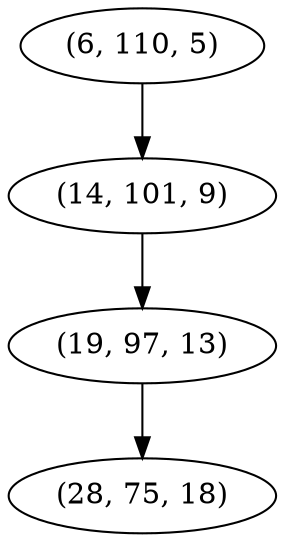 digraph tree {
    "(6, 110, 5)";
    "(14, 101, 9)";
    "(19, 97, 13)";
    "(28, 75, 18)";
    "(6, 110, 5)" -> "(14, 101, 9)";
    "(14, 101, 9)" -> "(19, 97, 13)";
    "(19, 97, 13)" -> "(28, 75, 18)";
}
